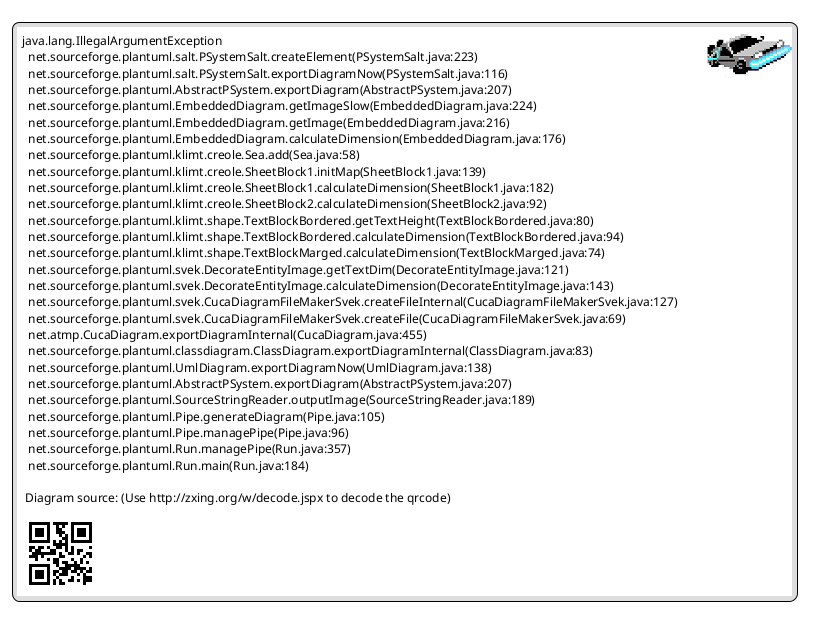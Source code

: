 @startuml

!definelong EditQueryConditionsView
{
    {+
      {/ General |  Source | <b>Fields | Conditions }
       --
      {
          {
            <b>Add display field :
            {
                Field name      | ^name^
                Title (alias)   | "Name"

            }
            {[<&plus> Add field]}

          } | . |
          {#
            <b>Field Name | <b>Title | <b>Action
            name        | "Name"          |[<&trash>]
            description | "Beschreibung"  |[<&trash>]
            km          | "Entfernung"    |[<&trash>]

          }
      }
      ---
      {   [Cancel] | [ Save ]}
    }
}
!enddefinelong

!ifdef display
!else
    legend
    {{
    salt
       EditQueryConditionsView
    }}
    end legend
!endif
@enduml